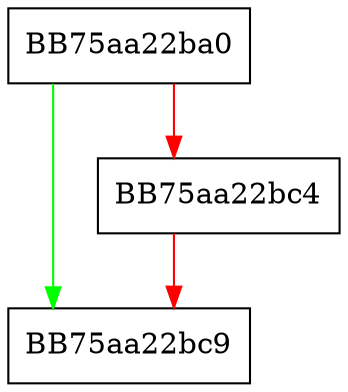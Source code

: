 digraph GetThreatDetails {
  node [shape="box"];
  graph [splines=ortho];
  BB75aa22ba0 -> BB75aa22bc9 [color="green"];
  BB75aa22ba0 -> BB75aa22bc4 [color="red"];
  BB75aa22bc4 -> BB75aa22bc9 [color="red"];
}